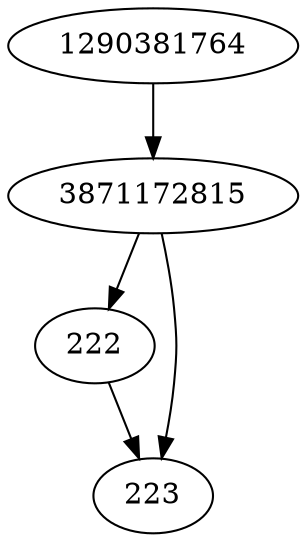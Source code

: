 strict digraph  {
3871172815;
1290381764;
222;
223;
3871172815 -> 222;
3871172815 -> 223;
1290381764 -> 3871172815;
222 -> 223;
}
